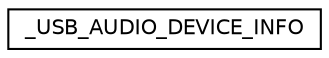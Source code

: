digraph "Graphical Class Hierarchy"
{
  edge [fontname="Helvetica",fontsize="10",labelfontname="Helvetica",labelfontsize="10"];
  node [fontname="Helvetica",fontsize="10",shape=record];
  rankdir="LR";
  Node1 [label="_USB_AUDIO_DEVICE_INFO",height=0.2,width=0.4,color="black", fillcolor="white", style="filled",URL="$struct___u_s_b___a_u_d_i_o___d_e_v_i_c_e___i_n_f_o.html"];
}
